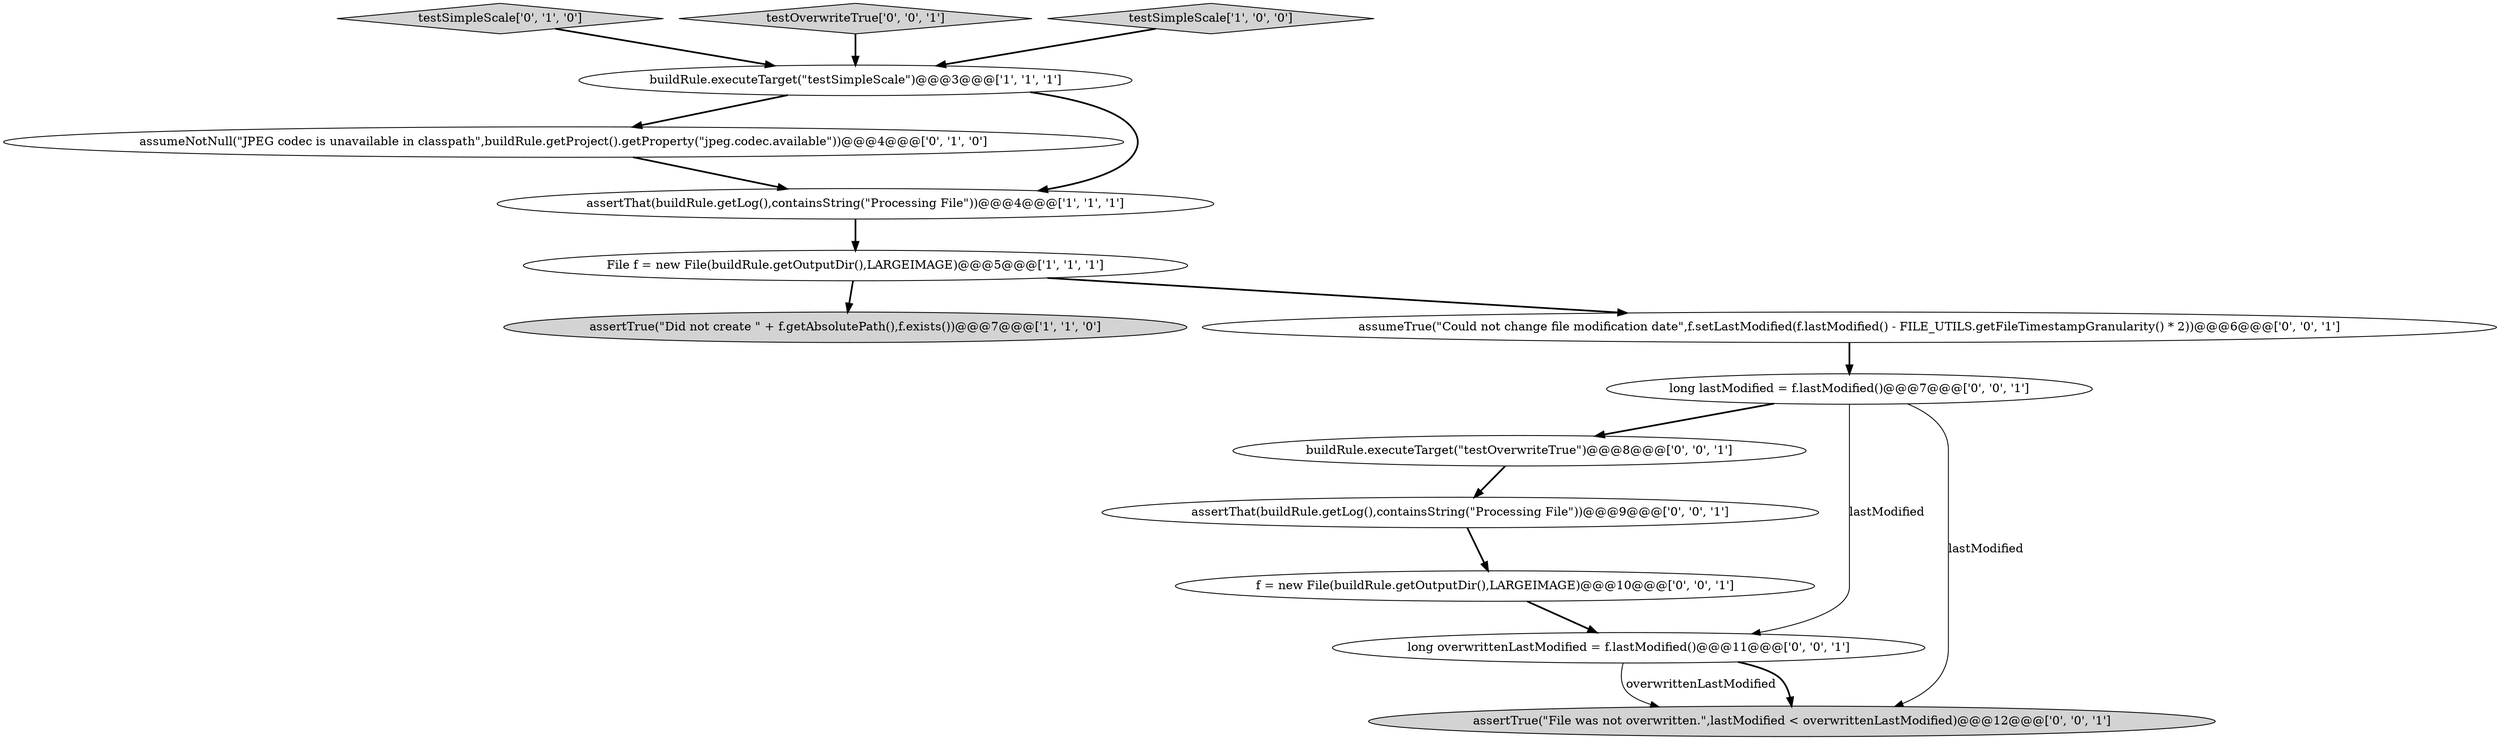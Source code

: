 digraph {
2 [style = filled, label = "assertTrue(\"Did not create \" + f.getAbsolutePath(),f.exists())@@@7@@@['1', '1', '0']", fillcolor = lightgray, shape = ellipse image = "AAA0AAABBB1BBB"];
9 [style = filled, label = "assertThat(buildRule.getLog(),containsString(\"Processing File\"))@@@9@@@['0', '0', '1']", fillcolor = white, shape = ellipse image = "AAA0AAABBB3BBB"];
12 [style = filled, label = "buildRule.executeTarget(\"testOverwriteTrue\")@@@8@@@['0', '0', '1']", fillcolor = white, shape = ellipse image = "AAA0AAABBB3BBB"];
0 [style = filled, label = "File f = new File(buildRule.getOutputDir(),LARGEIMAGE)@@@5@@@['1', '1', '1']", fillcolor = white, shape = ellipse image = "AAA0AAABBB1BBB"];
1 [style = filled, label = "buildRule.executeTarget(\"testSimpleScale\")@@@3@@@['1', '1', '1']", fillcolor = white, shape = ellipse image = "AAA0AAABBB1BBB"];
13 [style = filled, label = "long lastModified = f.lastModified()@@@7@@@['0', '0', '1']", fillcolor = white, shape = ellipse image = "AAA0AAABBB3BBB"];
5 [style = filled, label = "testSimpleScale['0', '1', '0']", fillcolor = lightgray, shape = diamond image = "AAA0AAABBB2BBB"];
6 [style = filled, label = "assumeNotNull(\"JPEG codec is unavailable in classpath\",buildRule.getProject().getProperty(\"jpeg.codec.available\"))@@@4@@@['0', '1', '0']", fillcolor = white, shape = ellipse image = "AAA1AAABBB2BBB"];
8 [style = filled, label = "f = new File(buildRule.getOutputDir(),LARGEIMAGE)@@@10@@@['0', '0', '1']", fillcolor = white, shape = ellipse image = "AAA0AAABBB3BBB"];
10 [style = filled, label = "assertTrue(\"File was not overwritten.\",lastModified < overwrittenLastModified)@@@12@@@['0', '0', '1']", fillcolor = lightgray, shape = ellipse image = "AAA0AAABBB3BBB"];
7 [style = filled, label = "testOverwriteTrue['0', '0', '1']", fillcolor = lightgray, shape = diamond image = "AAA0AAABBB3BBB"];
11 [style = filled, label = "assumeTrue(\"Could not change file modification date\",f.setLastModified(f.lastModified() - FILE_UTILS.getFileTimestampGranularity() * 2))@@@6@@@['0', '0', '1']", fillcolor = white, shape = ellipse image = "AAA0AAABBB3BBB"];
4 [style = filled, label = "testSimpleScale['1', '0', '0']", fillcolor = lightgray, shape = diamond image = "AAA0AAABBB1BBB"];
14 [style = filled, label = "long overwrittenLastModified = f.lastModified()@@@11@@@['0', '0', '1']", fillcolor = white, shape = ellipse image = "AAA0AAABBB3BBB"];
3 [style = filled, label = "assertThat(buildRule.getLog(),containsString(\"Processing File\"))@@@4@@@['1', '1', '1']", fillcolor = white, shape = ellipse image = "AAA0AAABBB1BBB"];
12->9 [style = bold, label=""];
13->12 [style = bold, label=""];
1->3 [style = bold, label=""];
8->14 [style = bold, label=""];
7->1 [style = bold, label=""];
0->2 [style = bold, label=""];
9->8 [style = bold, label=""];
13->14 [style = solid, label="lastModified"];
14->10 [style = bold, label=""];
13->10 [style = solid, label="lastModified"];
14->10 [style = solid, label="overwrittenLastModified"];
3->0 [style = bold, label=""];
1->6 [style = bold, label=""];
6->3 [style = bold, label=""];
0->11 [style = bold, label=""];
11->13 [style = bold, label=""];
4->1 [style = bold, label=""];
5->1 [style = bold, label=""];
}
